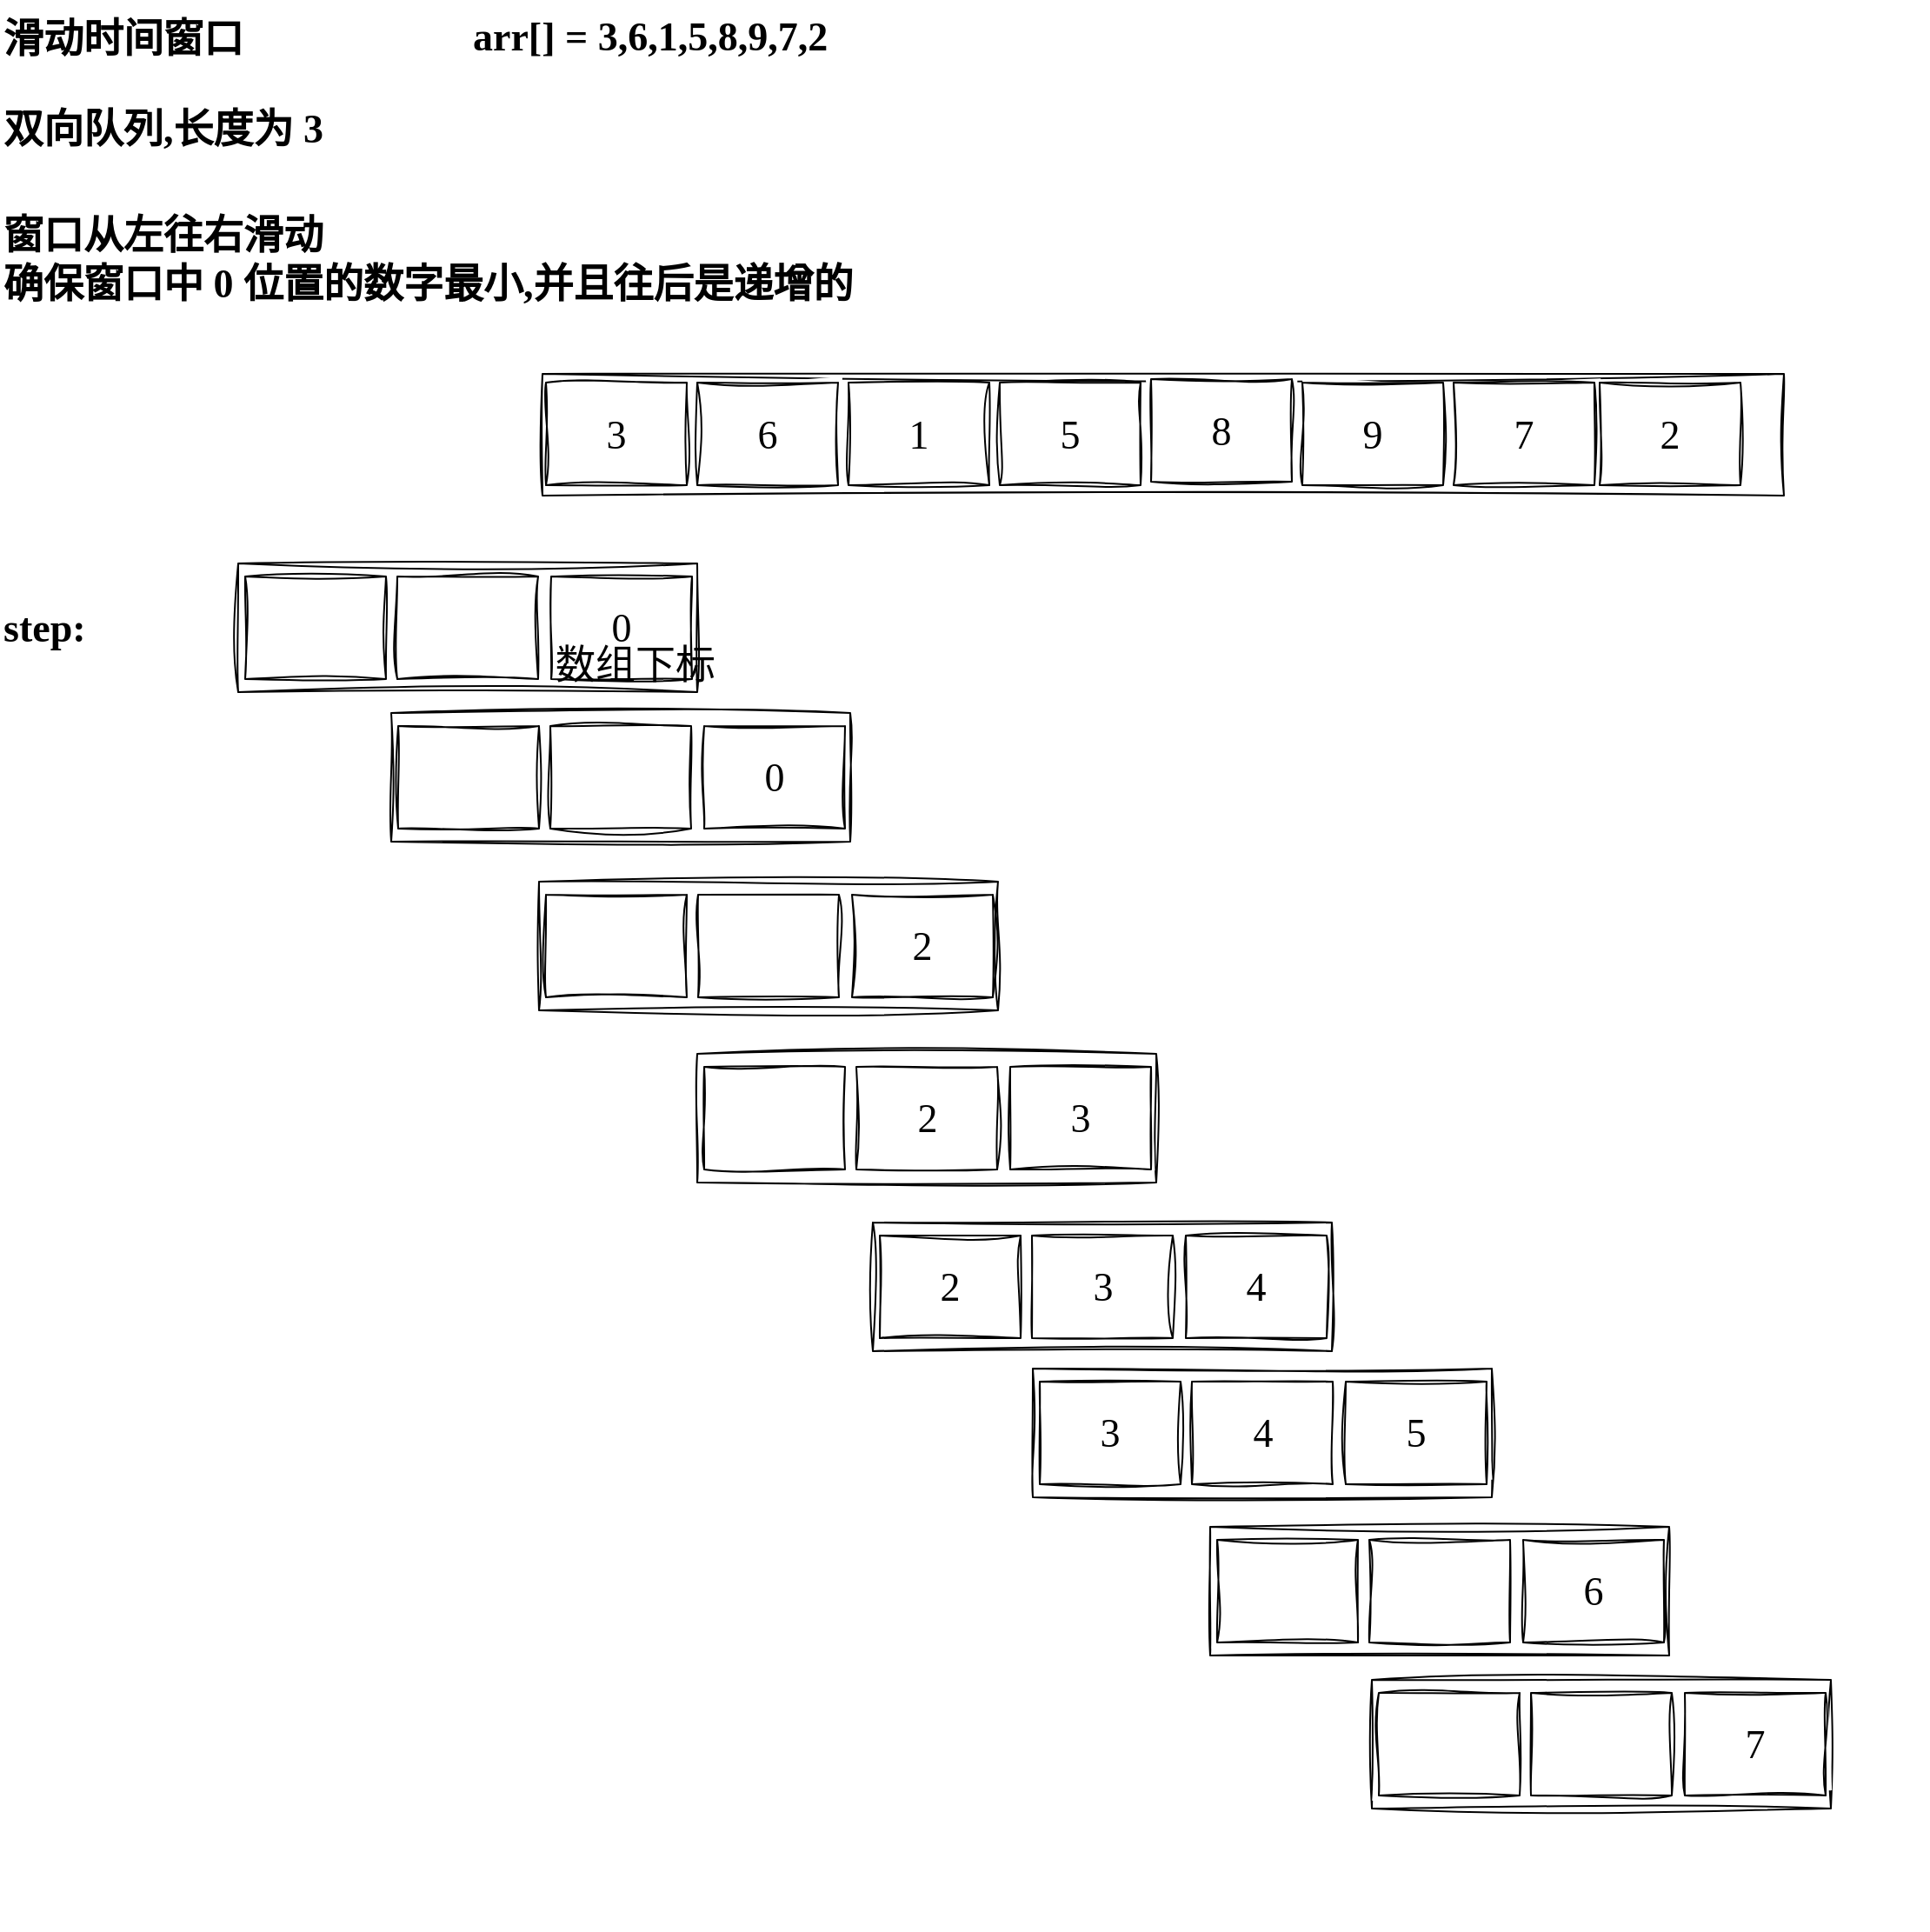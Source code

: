 <mxfile>
    <diagram id="BZZcQW6atTqjhy44g_oU" name="第 1 页">
        <mxGraphModel dx="1132" dy="723" grid="0" gridSize="10" guides="1" tooltips="1" connect="1" arrows="1" fold="1" page="1" pageScale="1" pageWidth="1200" pageHeight="1600" background="#ffffff" math="1" shadow="0">
            <root>
                <mxCell id="0"/>
                <mxCell id="1" parent="0"/>
                <mxCell id="202" value="滑动时间窗口" style="text;html=1;strokeColor=none;fillColor=none;align=left;verticalAlign=middle;whiteSpace=wrap;rounded=0;fontFamily=LXGW WenKai;fontSize=23;fontStyle=1" parent="1" vertex="1">
                    <mxGeometry x="35" y="42" width="235" height="39" as="geometry"/>
                </mxCell>
                <mxCell id="216" value="arr[] = 3,6,1,5,8,9,7,2" style="text;html=1;strokeColor=none;fillColor=none;align=left;verticalAlign=middle;whiteSpace=wrap;rounded=0;fontFamily=LXGW WenKai;fontSize=23;fontStyle=1" parent="1" vertex="1">
                    <mxGeometry x="305" y="40" width="381" height="42" as="geometry"/>
                </mxCell>
                <mxCell id="252" value="" style="rounded=0;whiteSpace=wrap;html=1;sketch=1;hachureGap=4;jiggle=2;curveFitting=1;fontFamily=Architects Daughter;fontSource=https%3A%2F%2Ffonts.googleapis.com%2Fcss%3Ffamily%3DArchitects%2BDaughter;fontSize=20;" vertex="1" parent="1">
                    <mxGeometry x="347" y="255" width="714" height="70" as="geometry"/>
                </mxCell>
                <mxCell id="253" value="3" style="rounded=0;whiteSpace=wrap;html=1;sketch=1;hachureGap=4;jiggle=2;curveFitting=1;fontFamily=AlimamaDaoLiTi;fontSize=23;" vertex="1" parent="1">
                    <mxGeometry x="349" y="260" width="81" height="59" as="geometry"/>
                </mxCell>
                <mxCell id="254" value="6" style="rounded=0;whiteSpace=wrap;html=1;sketch=1;hachureGap=4;jiggle=2;curveFitting=1;fontFamily=AlimamaDaoLiTi;fontSource=https%3A%2F%2Ffonts.googleapis.com%2Fcss%3Ffamily%3DArchitects%2BDaughter;fontSize=23;" vertex="1" parent="1">
                    <mxGeometry x="436" y="260" width="81" height="59" as="geometry"/>
                </mxCell>
                <mxCell id="255" value="1" style="rounded=0;whiteSpace=wrap;html=1;sketch=1;hachureGap=4;jiggle=2;curveFitting=1;fontFamily=AlimamaDaoLiTi;fontSource=https%3A%2F%2Ffonts.googleapis.com%2Fcss%3Ffamily%3DArchitects%2BDaughter;fontSize=23;" vertex="1" parent="1">
                    <mxGeometry x="523" y="260" width="81" height="59" as="geometry"/>
                </mxCell>
                <mxCell id="256" value="5" style="rounded=0;whiteSpace=wrap;html=1;sketch=1;hachureGap=4;jiggle=2;curveFitting=1;fontFamily=AlimamaDaoLiTi;fontSource=https%3A%2F%2Ffonts.googleapis.com%2Fcss%3Ffamily%3DArchitects%2BDaughter;fontSize=23;" vertex="1" parent="1">
                    <mxGeometry x="610" y="260" width="81" height="59" as="geometry"/>
                </mxCell>
                <mxCell id="257" value="8" style="rounded=0;whiteSpace=wrap;html=1;sketch=1;hachureGap=4;jiggle=2;curveFitting=1;fontFamily=AlimamaDaoLiTi;fontSource=https%3A%2F%2Ffonts.googleapis.com%2Fcss%3Ffamily%3DArchitects%2BDaughter;fontSize=23;" vertex="1" parent="1">
                    <mxGeometry x="697" y="258" width="81" height="59" as="geometry"/>
                </mxCell>
                <mxCell id="258" value="9" style="rounded=0;whiteSpace=wrap;html=1;sketch=1;hachureGap=4;jiggle=2;curveFitting=1;fontFamily=AlimamaDaoLiTi;fontSource=https%3A%2F%2Ffonts.googleapis.com%2Fcss%3Ffamily%3DArchitects%2BDaughter;fontSize=23;" vertex="1" parent="1">
                    <mxGeometry x="784" y="260" width="81" height="59" as="geometry"/>
                </mxCell>
                <mxCell id="259" value="7" style="rounded=0;whiteSpace=wrap;html=1;sketch=1;hachureGap=4;jiggle=2;curveFitting=1;fontFamily=AlimamaDaoLiTi;fontSource=https%3A%2F%2Ffonts.googleapis.com%2Fcss%3Ffamily%3DArchitects%2BDaughter;fontSize=23;" vertex="1" parent="1">
                    <mxGeometry x="871" y="260" width="81" height="59" as="geometry"/>
                </mxCell>
                <mxCell id="260" value="2" style="rounded=0;whiteSpace=wrap;html=1;sketch=1;hachureGap=4;jiggle=2;curveFitting=1;fontFamily=AlimamaDaoLiTi;fontSource=https%3A%2F%2Ffonts.googleapis.com%2Fcss%3Ffamily%3DArchitects%2BDaughter;fontSize=23;" vertex="1" parent="1">
                    <mxGeometry x="955" y="260" width="81" height="59" as="geometry"/>
                </mxCell>
                <mxCell id="262" value="双向队列,长度为 3" style="text;html=1;strokeColor=none;fillColor=none;align=left;verticalAlign=middle;whiteSpace=wrap;rounded=0;fontFamily=LXGW WenKai;fontSize=23;fontStyle=1" vertex="1" parent="1">
                    <mxGeometry x="35" y="94" width="235" height="39" as="geometry"/>
                </mxCell>
                <mxCell id="266" value="" style="group" vertex="1" connectable="0" parent="1">
                    <mxGeometry x="172" y="364" width="282.5" height="78" as="geometry"/>
                </mxCell>
                <mxCell id="261" value="" style="rounded=0;whiteSpace=wrap;html=1;sketch=1;hachureGap=4;jiggle=2;curveFitting=1;strokeColor=default;fontFamily=AlimamaDaoLiTi;fontSize=23;fontColor=default;fillColor=default;" vertex="1" parent="266">
                    <mxGeometry width="264" height="74" as="geometry"/>
                </mxCell>
                <mxCell id="263" value="" style="rounded=0;whiteSpace=wrap;html=1;sketch=1;hachureGap=4;jiggle=2;curveFitting=1;fontFamily=AlimamaDaoLiTi;fontSize=23;" vertex="1" parent="266">
                    <mxGeometry x="4" y="7.5" width="81" height="59" as="geometry"/>
                </mxCell>
                <mxCell id="264" value="" style="rounded=0;whiteSpace=wrap;html=1;sketch=1;hachureGap=4;jiggle=2;curveFitting=1;fontFamily=AlimamaDaoLiTi;fontSize=23;" vertex="1" parent="266">
                    <mxGeometry x="91.5" y="7.5" width="81" height="59" as="geometry"/>
                </mxCell>
                <mxCell id="265" value="0" style="rounded=0;whiteSpace=wrap;html=1;sketch=1;hachureGap=4;jiggle=2;curveFitting=1;fontFamily=AlimamaDaoLiTi;fontSize=23;" vertex="1" parent="266">
                    <mxGeometry x="180" y="7.5" width="81" height="59" as="geometry"/>
                </mxCell>
                <mxCell id="269" value="数组下标" style="text;html=1;align=center;verticalAlign=middle;resizable=0;points=[];autosize=1;strokeColor=none;fillColor=none;fontSize=23;fontFamily=AlimamaDaoLiTi;fontColor=default;sketch=1;hachureGap=4;jiggle=2;curveFitting=1;fontSource=https%3A%2F%2Ffonts.googleapis.com%2Fcss%3Ffamily%3DArchitects%2BDaughter;" vertex="1" parent="266">
                    <mxGeometry x="172.5" y="38" width="110" height="40" as="geometry"/>
                </mxCell>
                <mxCell id="267" value="窗口从左往右滑动&lt;br&gt;确保窗口中 0 位置的数字最小,并且往后是递增的" style="text;html=1;strokeColor=none;fillColor=none;align=left;verticalAlign=middle;whiteSpace=wrap;rounded=0;fontFamily=LXGW WenKai;fontSize=23;fontStyle=1" vertex="1" parent="1">
                    <mxGeometry x="35" y="163" width="578" height="51" as="geometry"/>
                </mxCell>
                <mxCell id="268" value="step:" style="text;html=1;strokeColor=none;fillColor=none;align=left;verticalAlign=middle;whiteSpace=wrap;rounded=0;fontFamily=LXGW WenKai;fontSize=23;fontStyle=1" vertex="1" parent="1">
                    <mxGeometry x="35" y="381.5" width="77" height="39" as="geometry"/>
                </mxCell>
                <mxCell id="270" value="" style="group" vertex="1" connectable="0" parent="1">
                    <mxGeometry x="260" y="450" width="282.5" height="78" as="geometry"/>
                </mxCell>
                <mxCell id="271" value="" style="rounded=0;whiteSpace=wrap;html=1;sketch=1;hachureGap=4;jiggle=2;curveFitting=1;strokeColor=default;fontFamily=AlimamaDaoLiTi;fontSize=23;fontColor=default;fillColor=default;" vertex="1" parent="270">
                    <mxGeometry width="264" height="74" as="geometry"/>
                </mxCell>
                <mxCell id="272" value="" style="rounded=0;whiteSpace=wrap;html=1;sketch=1;hachureGap=4;jiggle=2;curveFitting=1;fontFamily=AlimamaDaoLiTi;fontSize=23;" vertex="1" parent="270">
                    <mxGeometry x="4" y="7.5" width="81" height="59" as="geometry"/>
                </mxCell>
                <mxCell id="273" value="" style="rounded=0;whiteSpace=wrap;html=1;sketch=1;hachureGap=4;jiggle=2;curveFitting=1;fontFamily=AlimamaDaoLiTi;fontSize=23;" vertex="1" parent="270">
                    <mxGeometry x="91.5" y="7.5" width="81" height="59" as="geometry"/>
                </mxCell>
                <mxCell id="274" value="0" style="rounded=0;whiteSpace=wrap;html=1;sketch=1;hachureGap=4;jiggle=2;curveFitting=1;fontFamily=AlimamaDaoLiTi;fontSize=23;" vertex="1" parent="270">
                    <mxGeometry x="180" y="7.5" width="81" height="59" as="geometry"/>
                </mxCell>
                <mxCell id="276" value="" style="group" vertex="1" connectable="0" parent="1">
                    <mxGeometry x="345" y="547" width="282.5" height="80" as="geometry"/>
                </mxCell>
                <mxCell id="277" value="" style="rounded=0;whiteSpace=wrap;html=1;sketch=1;hachureGap=4;jiggle=2;curveFitting=1;strokeColor=default;fontFamily=AlimamaDaoLiTi;fontSize=23;fontColor=default;fillColor=default;" vertex="1" parent="276">
                    <mxGeometry width="264" height="74" as="geometry"/>
                </mxCell>
                <mxCell id="278" value="" style="rounded=0;whiteSpace=wrap;html=1;sketch=1;hachureGap=4;jiggle=2;curveFitting=1;fontFamily=AlimamaDaoLiTi;fontSize=23;" vertex="1" parent="276">
                    <mxGeometry x="4" y="7.5" width="81" height="59" as="geometry"/>
                </mxCell>
                <mxCell id="279" value="" style="rounded=0;whiteSpace=wrap;html=1;sketch=1;hachureGap=4;jiggle=2;curveFitting=1;fontFamily=AlimamaDaoLiTi;fontSize=23;" vertex="1" parent="276">
                    <mxGeometry x="91.5" y="7.5" width="81" height="59" as="geometry"/>
                </mxCell>
                <mxCell id="280" value="2" style="rounded=0;whiteSpace=wrap;html=1;sketch=1;hachureGap=4;jiggle=2;curveFitting=1;fontFamily=AlimamaDaoLiTi;fontSize=23;" vertex="1" parent="276">
                    <mxGeometry x="180" y="7.5" width="81" height="59" as="geometry"/>
                </mxCell>
                <mxCell id="282" value="" style="group" vertex="1" connectable="0" parent="1">
                    <mxGeometry x="436" y="646" width="282.5" height="80" as="geometry"/>
                </mxCell>
                <mxCell id="283" value="" style="rounded=0;whiteSpace=wrap;html=1;sketch=1;hachureGap=4;jiggle=2;curveFitting=1;strokeColor=default;fontFamily=AlimamaDaoLiTi;fontSize=23;fontColor=default;fillColor=default;" vertex="1" parent="282">
                    <mxGeometry width="264" height="74" as="geometry"/>
                </mxCell>
                <mxCell id="284" value="" style="rounded=0;whiteSpace=wrap;html=1;sketch=1;hachureGap=4;jiggle=2;curveFitting=1;fontFamily=AlimamaDaoLiTi;fontSize=23;" vertex="1" parent="282">
                    <mxGeometry x="4" y="7.5" width="81" height="59" as="geometry"/>
                </mxCell>
                <mxCell id="285" value="2" style="rounded=0;whiteSpace=wrap;html=1;sketch=1;hachureGap=4;jiggle=2;curveFitting=1;fontFamily=AlimamaDaoLiTi;fontSize=23;" vertex="1" parent="282">
                    <mxGeometry x="91.5" y="7.5" width="81" height="59" as="geometry"/>
                </mxCell>
                <mxCell id="286" value="3" style="rounded=0;whiteSpace=wrap;html=1;sketch=1;hachureGap=4;jiggle=2;curveFitting=1;fontFamily=AlimamaDaoLiTi;fontSize=23;" vertex="1" parent="282">
                    <mxGeometry x="180" y="7.5" width="81" height="59" as="geometry"/>
                </mxCell>
                <mxCell id="287" value="" style="group" vertex="1" connectable="0" parent="1">
                    <mxGeometry x="537" y="743" width="282.5" height="80" as="geometry"/>
                </mxCell>
                <mxCell id="288" value="" style="rounded=0;whiteSpace=wrap;html=1;sketch=1;hachureGap=4;jiggle=2;curveFitting=1;strokeColor=default;fontFamily=AlimamaDaoLiTi;fontSize=23;fontColor=default;fillColor=default;" vertex="1" parent="287">
                    <mxGeometry width="264" height="74" as="geometry"/>
                </mxCell>
                <mxCell id="289" value="2" style="rounded=0;whiteSpace=wrap;html=1;sketch=1;hachureGap=4;jiggle=2;curveFitting=1;fontFamily=AlimamaDaoLiTi;fontSize=23;" vertex="1" parent="287">
                    <mxGeometry x="4" y="7.5" width="81" height="59" as="geometry"/>
                </mxCell>
                <mxCell id="290" value="3" style="rounded=0;whiteSpace=wrap;html=1;sketch=1;hachureGap=4;jiggle=2;curveFitting=1;fontFamily=AlimamaDaoLiTi;fontSize=23;" vertex="1" parent="287">
                    <mxGeometry x="91.5" y="7.5" width="81" height="59" as="geometry"/>
                </mxCell>
                <mxCell id="291" value="4" style="rounded=0;whiteSpace=wrap;html=1;sketch=1;hachureGap=4;jiggle=2;curveFitting=1;fontFamily=AlimamaDaoLiTi;fontSize=23;" vertex="1" parent="287">
                    <mxGeometry x="180" y="7.5" width="81" height="59" as="geometry"/>
                </mxCell>
                <mxCell id="292" value="" style="group" vertex="1" connectable="0" parent="1">
                    <mxGeometry x="629" y="827" width="282.5" height="80" as="geometry"/>
                </mxCell>
                <mxCell id="293" value="" style="rounded=0;whiteSpace=wrap;html=1;sketch=1;hachureGap=4;jiggle=2;curveFitting=1;strokeColor=default;fontFamily=AlimamaDaoLiTi;fontSize=23;fontColor=default;fillColor=default;" vertex="1" parent="292">
                    <mxGeometry width="264" height="74" as="geometry"/>
                </mxCell>
                <mxCell id="294" value="3" style="rounded=0;whiteSpace=wrap;html=1;sketch=1;hachureGap=4;jiggle=2;curveFitting=1;fontFamily=AlimamaDaoLiTi;fontSize=23;" vertex="1" parent="292">
                    <mxGeometry x="4" y="7.5" width="81" height="59" as="geometry"/>
                </mxCell>
                <mxCell id="295" value="4" style="rounded=0;whiteSpace=wrap;html=1;sketch=1;hachureGap=4;jiggle=2;curveFitting=1;fontFamily=AlimamaDaoLiTi;fontSize=23;" vertex="1" parent="292">
                    <mxGeometry x="91.5" y="7.5" width="81" height="59" as="geometry"/>
                </mxCell>
                <mxCell id="296" value="5" style="rounded=0;whiteSpace=wrap;html=1;sketch=1;hachureGap=4;jiggle=2;curveFitting=1;fontFamily=AlimamaDaoLiTi;fontSize=23;" vertex="1" parent="292">
                    <mxGeometry x="180" y="7.5" width="81" height="59" as="geometry"/>
                </mxCell>
                <mxCell id="297" value="" style="group" vertex="1" connectable="0" parent="1">
                    <mxGeometry x="731" y="918" width="282.5" height="80" as="geometry"/>
                </mxCell>
                <mxCell id="298" value="" style="rounded=0;whiteSpace=wrap;html=1;sketch=1;hachureGap=4;jiggle=2;curveFitting=1;strokeColor=default;fontFamily=AlimamaDaoLiTi;fontSize=23;fontColor=default;fillColor=default;" vertex="1" parent="297">
                    <mxGeometry width="264" height="74" as="geometry"/>
                </mxCell>
                <mxCell id="299" value="" style="rounded=0;whiteSpace=wrap;html=1;sketch=1;hachureGap=4;jiggle=2;curveFitting=1;fontFamily=AlimamaDaoLiTi;fontSize=23;" vertex="1" parent="297">
                    <mxGeometry x="4" y="7.5" width="81" height="59" as="geometry"/>
                </mxCell>
                <mxCell id="300" value="" style="rounded=0;whiteSpace=wrap;html=1;sketch=1;hachureGap=4;jiggle=2;curveFitting=1;fontFamily=AlimamaDaoLiTi;fontSize=23;" vertex="1" parent="297">
                    <mxGeometry x="91.5" y="7.5" width="81" height="59" as="geometry"/>
                </mxCell>
                <mxCell id="301" value="6" style="rounded=0;whiteSpace=wrap;html=1;sketch=1;hachureGap=4;jiggle=2;curveFitting=1;fontFamily=AlimamaDaoLiTi;fontSize=23;" vertex="1" parent="297">
                    <mxGeometry x="180" y="7.5" width="81" height="59" as="geometry"/>
                </mxCell>
                <mxCell id="302" value="" style="group" vertex="1" connectable="0" parent="1">
                    <mxGeometry x="824" y="1006" width="282.5" height="80" as="geometry"/>
                </mxCell>
                <mxCell id="303" value="" style="rounded=0;whiteSpace=wrap;html=1;sketch=1;hachureGap=4;jiggle=2;curveFitting=1;strokeColor=default;fontFamily=AlimamaDaoLiTi;fontSize=23;fontColor=default;fillColor=default;" vertex="1" parent="302">
                    <mxGeometry width="264" height="74" as="geometry"/>
                </mxCell>
                <mxCell id="304" value="" style="rounded=0;whiteSpace=wrap;html=1;sketch=1;hachureGap=4;jiggle=2;curveFitting=1;fontFamily=AlimamaDaoLiTi;fontSize=23;" vertex="1" parent="302">
                    <mxGeometry x="4" y="7.5" width="81" height="59" as="geometry"/>
                </mxCell>
                <mxCell id="305" value="" style="rounded=0;whiteSpace=wrap;html=1;sketch=1;hachureGap=4;jiggle=2;curveFitting=1;fontFamily=AlimamaDaoLiTi;fontSize=23;" vertex="1" parent="302">
                    <mxGeometry x="91.5" y="7.5" width="81" height="59" as="geometry"/>
                </mxCell>
                <mxCell id="306" value="7" style="rounded=0;whiteSpace=wrap;html=1;sketch=1;hachureGap=4;jiggle=2;curveFitting=1;fontFamily=AlimamaDaoLiTi;fontSize=23;" vertex="1" parent="302">
                    <mxGeometry x="180" y="7.5" width="81" height="59" as="geometry"/>
                </mxCell>
                <mxCell id="307" value="&amp;nbsp;" style="text;html=1;align=center;verticalAlign=middle;resizable=0;points=[];autosize=1;strokeColor=none;fillColor=none;fontSize=23;fontFamily=AlimamaDaoLiTi;fontColor=default;rounded=0;sketch=1;hachureGap=4;jiggle=2;curveFitting=1;" vertex="1" parent="1">
                    <mxGeometry x="1119" y="1110" width="25" height="40" as="geometry"/>
                </mxCell>
            </root>
        </mxGraphModel>
    </diagram>
</mxfile>